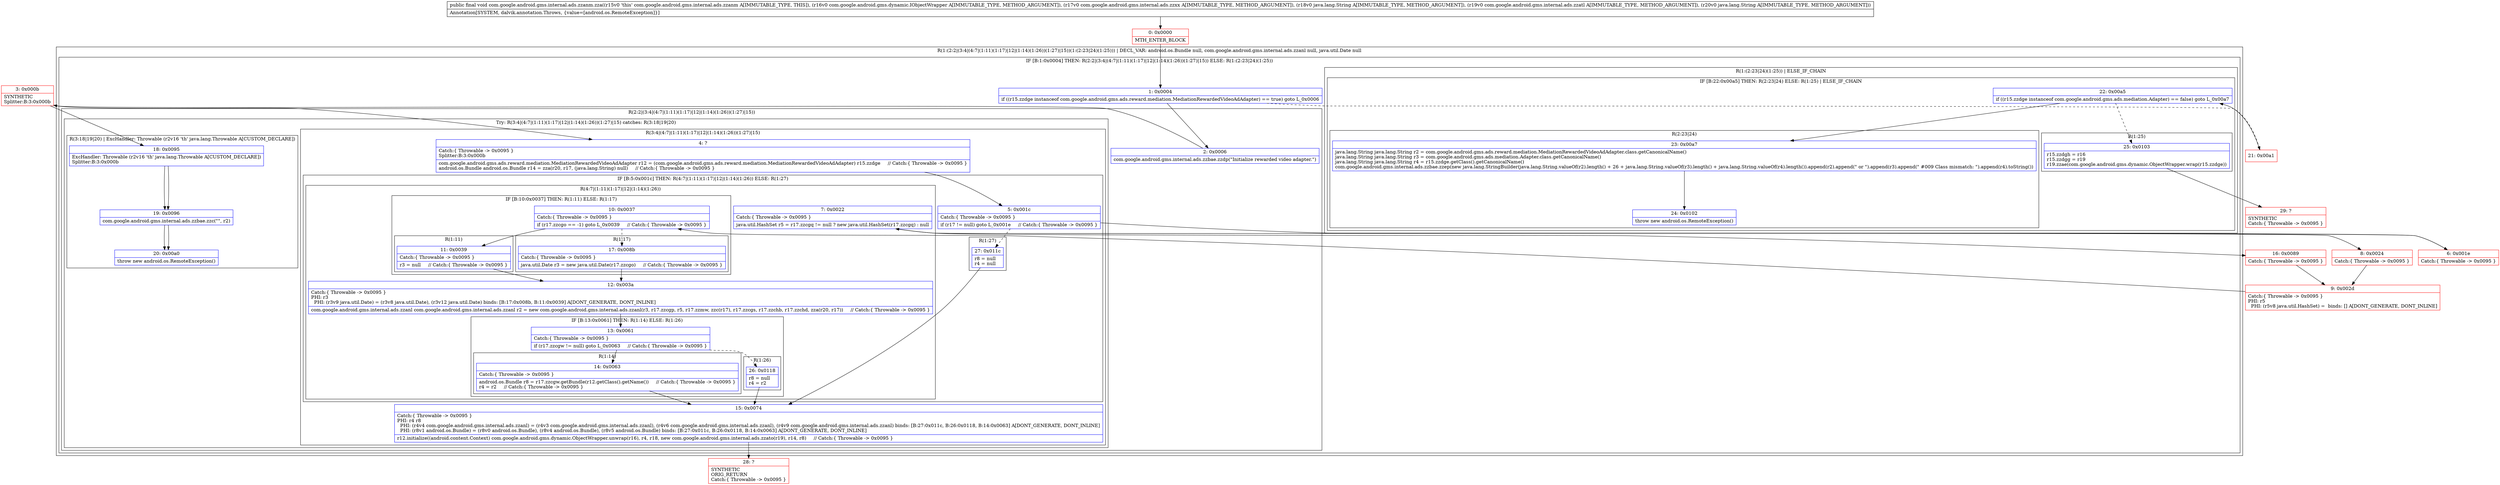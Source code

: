digraph "CFG forcom.google.android.gms.internal.ads.zzanm.zza(Lcom\/google\/android\/gms\/dynamic\/IObjectWrapper;Lcom\/google\/android\/gms\/internal\/ads\/zzxx;Ljava\/lang\/String;Lcom\/google\/android\/gms\/internal\/ads\/zzatl;Ljava\/lang\/String;)V" {
subgraph cluster_Region_845430376 {
label = "R(1:(2:2|(3:4|(4:7|(1:11)(1:17)|12|(1:14)(1:26))(1:27)|15))(1:(2:23|24)(1:25))) | DECL_VAR: android.os.Bundle null, com.google.android.gms.internal.ads.zzanl null, java.util.Date null\l";
node [shape=record,color=blue];
subgraph cluster_IfRegion_1446981162 {
label = "IF [B:1:0x0004] THEN: R(2:2|(3:4|(4:7|(1:11)(1:17)|12|(1:14)(1:26))(1:27)|15)) ELSE: R(1:(2:23|24)(1:25))";
node [shape=record,color=blue];
Node_1 [shape=record,label="{1\:\ 0x0004|if ((r15.zzdge instanceof com.google.android.gms.ads.reward.mediation.MediationRewardedVideoAdAdapter) == true) goto L_0x0006\l}"];
subgraph cluster_Region_1379083789 {
label = "R(2:2|(3:4|(4:7|(1:11)(1:17)|12|(1:14)(1:26))(1:27)|15))";
node [shape=record,color=blue];
Node_2 [shape=record,label="{2\:\ 0x0006|com.google.android.gms.internal.ads.zzbae.zzdp(\"Initialize rewarded video adapter.\")\l}"];
subgraph cluster_TryCatchRegion_1519245193 {
label = "Try: R(3:4|(4:7|(1:11)(1:17)|12|(1:14)(1:26))(1:27)|15) catches: R(3:18|19|20)";
node [shape=record,color=blue];
subgraph cluster_Region_2110349628 {
label = "R(3:4|(4:7|(1:11)(1:17)|12|(1:14)(1:26))(1:27)|15)";
node [shape=record,color=blue];
Node_4 [shape=record,label="{4\:\ ?|Catch:\{ Throwable \-\> 0x0095 \}\lSplitter:B:3:0x000b\l|com.google.android.gms.ads.reward.mediation.MediationRewardedVideoAdAdapter r12 = (com.google.android.gms.ads.reward.mediation.MediationRewardedVideoAdAdapter) r15.zzdge     \/\/ Catch:\{ Throwable \-\> 0x0095 \}\landroid.os.Bundle android.os.Bundle r14 = zza(r20, r17, (java.lang.String) null)     \/\/ Catch:\{ Throwable \-\> 0x0095 \}\l}"];
subgraph cluster_IfRegion_1233728974 {
label = "IF [B:5:0x001c] THEN: R(4:7|(1:11)(1:17)|12|(1:14)(1:26)) ELSE: R(1:27)";
node [shape=record,color=blue];
Node_5 [shape=record,label="{5\:\ 0x001c|Catch:\{ Throwable \-\> 0x0095 \}\l|if (r17 != null) goto L_0x001e     \/\/ Catch:\{ Throwable \-\> 0x0095 \}\l}"];
subgraph cluster_Region_1133868963 {
label = "R(4:7|(1:11)(1:17)|12|(1:14)(1:26))";
node [shape=record,color=blue];
Node_7 [shape=record,label="{7\:\ 0x0022|Catch:\{ Throwable \-\> 0x0095 \}\l|java.util.HashSet r5 = r17.zzcgq != null ? new java.util.HashSet(r17.zzcgq) : null\l}"];
subgraph cluster_IfRegion_1718099115 {
label = "IF [B:10:0x0037] THEN: R(1:11) ELSE: R(1:17)";
node [shape=record,color=blue];
Node_10 [shape=record,label="{10\:\ 0x0037|Catch:\{ Throwable \-\> 0x0095 \}\l|if (r17.zzcgo == \-1) goto L_0x0039     \/\/ Catch:\{ Throwable \-\> 0x0095 \}\l}"];
subgraph cluster_Region_1436222363 {
label = "R(1:11)";
node [shape=record,color=blue];
Node_11 [shape=record,label="{11\:\ 0x0039|Catch:\{ Throwable \-\> 0x0095 \}\l|r3 = null     \/\/ Catch:\{ Throwable \-\> 0x0095 \}\l}"];
}
subgraph cluster_Region_1549029758 {
label = "R(1:17)";
node [shape=record,color=blue];
Node_17 [shape=record,label="{17\:\ 0x008b|Catch:\{ Throwable \-\> 0x0095 \}\l|java.util.Date r3 = new java.util.Date(r17.zzcgo)     \/\/ Catch:\{ Throwable \-\> 0x0095 \}\l}"];
}
}
Node_12 [shape=record,label="{12\:\ 0x003a|Catch:\{ Throwable \-\> 0x0095 \}\lPHI: r3 \l  PHI: (r3v9 java.util.Date) = (r3v8 java.util.Date), (r3v12 java.util.Date) binds: [B:17:0x008b, B:11:0x0039] A[DONT_GENERATE, DONT_INLINE]\l|com.google.android.gms.internal.ads.zzanl com.google.android.gms.internal.ads.zzanl r2 = new com.google.android.gms.internal.ads.zzanl(r3, r17.zzcgp, r5, r17.zzmw, zzc(r17), r17.zzcgs, r17.zzchb, r17.zzchd, zza(r20, r17))     \/\/ Catch:\{ Throwable \-\> 0x0095 \}\l}"];
subgraph cluster_IfRegion_757095717 {
label = "IF [B:13:0x0061] THEN: R(1:14) ELSE: R(1:26)";
node [shape=record,color=blue];
Node_13 [shape=record,label="{13\:\ 0x0061|Catch:\{ Throwable \-\> 0x0095 \}\l|if (r17.zzcgw != null) goto L_0x0063     \/\/ Catch:\{ Throwable \-\> 0x0095 \}\l}"];
subgraph cluster_Region_2065471567 {
label = "R(1:14)";
node [shape=record,color=blue];
Node_14 [shape=record,label="{14\:\ 0x0063|Catch:\{ Throwable \-\> 0x0095 \}\l|android.os.Bundle r8 = r17.zzcgw.getBundle(r12.getClass().getName())     \/\/ Catch:\{ Throwable \-\> 0x0095 \}\lr4 = r2     \/\/ Catch:\{ Throwable \-\> 0x0095 \}\l}"];
}
subgraph cluster_Region_1969432754 {
label = "R(1:26)";
node [shape=record,color=blue];
Node_26 [shape=record,label="{26\:\ 0x0118|r8 = null\lr4 = r2\l}"];
}
}
}
subgraph cluster_Region_1169788896 {
label = "R(1:27)";
node [shape=record,color=blue];
Node_27 [shape=record,label="{27\:\ 0x011c|r8 = null\lr4 = null\l}"];
}
}
Node_15 [shape=record,label="{15\:\ 0x0074|Catch:\{ Throwable \-\> 0x0095 \}\lPHI: r4 r8 \l  PHI: (r4v4 com.google.android.gms.internal.ads.zzanl) = (r4v3 com.google.android.gms.internal.ads.zzanl), (r4v6 com.google.android.gms.internal.ads.zzanl), (r4v9 com.google.android.gms.internal.ads.zzanl) binds: [B:27:0x011c, B:26:0x0118, B:14:0x0063] A[DONT_GENERATE, DONT_INLINE]\l  PHI: (r8v1 android.os.Bundle) = (r8v0 android.os.Bundle), (r8v4 android.os.Bundle), (r8v5 android.os.Bundle) binds: [B:27:0x011c, B:26:0x0118, B:14:0x0063] A[DONT_GENERATE, DONT_INLINE]\l|r12.initialize((android.content.Context) com.google.android.gms.dynamic.ObjectWrapper.unwrap(r16), r4, r18, new com.google.android.gms.internal.ads.zzato(r19), r14, r8)     \/\/ Catch:\{ Throwable \-\> 0x0095 \}\l}"];
}
subgraph cluster_Region_421918359 {
label = "R(3:18|19|20) | ExcHandler: Throwable (r2v16 'th' java.lang.Throwable A[CUSTOM_DECLARE])\l";
node [shape=record,color=blue];
Node_18 [shape=record,label="{18\:\ 0x0095|ExcHandler: Throwable (r2v16 'th' java.lang.Throwable A[CUSTOM_DECLARE])\lSplitter:B:3:0x000b\l}"];
Node_19 [shape=record,label="{19\:\ 0x0096|com.google.android.gms.internal.ads.zzbae.zzc(\"\", r2)\l}"];
Node_20 [shape=record,label="{20\:\ 0x00a0|throw new android.os.RemoteException()\l}"];
}
}
}
subgraph cluster_Region_427988792 {
label = "R(1:(2:23|24)(1:25)) | ELSE_IF_CHAIN\l";
node [shape=record,color=blue];
subgraph cluster_IfRegion_1059671527 {
label = "IF [B:22:0x00a5] THEN: R(2:23|24) ELSE: R(1:25) | ELSE_IF_CHAIN\l";
node [shape=record,color=blue];
Node_22 [shape=record,label="{22\:\ 0x00a5|if ((r15.zzdge instanceof com.google.android.gms.ads.mediation.Adapter) == false) goto L_0x00a7\l}"];
subgraph cluster_Region_239588784 {
label = "R(2:23|24)";
node [shape=record,color=blue];
Node_23 [shape=record,label="{23\:\ 0x00a7|java.lang.String java.lang.String r2 = com.google.android.gms.ads.reward.mediation.MediationRewardedVideoAdAdapter.class.getCanonicalName()\ljava.lang.String java.lang.String r3 = com.google.android.gms.ads.mediation.Adapter.class.getCanonicalName()\ljava.lang.String java.lang.String r4 = r15.zzdge.getClass().getCanonicalName()\lcom.google.android.gms.internal.ads.zzbae.zzep(new java.lang.StringBuilder(java.lang.String.valueOf(r2).length() + 26 + java.lang.String.valueOf(r3).length() + java.lang.String.valueOf(r4).length()).append(r2).append(\" or \").append(r3).append(\" #009 Class mismatch: \").append(r4).toString())\l}"];
Node_24 [shape=record,label="{24\:\ 0x0102|throw new android.os.RemoteException()\l}"];
}
subgraph cluster_Region_282060370 {
label = "R(1:25)";
node [shape=record,color=blue];
Node_25 [shape=record,label="{25\:\ 0x0103|r15.zzdgh = r16\lr15.zzdgg = r19\lr19.zzae(com.google.android.gms.dynamic.ObjectWrapper.wrap(r15.zzdge))\l}"];
}
}
}
}
}
subgraph cluster_Region_421918359 {
label = "R(3:18|19|20) | ExcHandler: Throwable (r2v16 'th' java.lang.Throwable A[CUSTOM_DECLARE])\l";
node [shape=record,color=blue];
Node_18 [shape=record,label="{18\:\ 0x0095|ExcHandler: Throwable (r2v16 'th' java.lang.Throwable A[CUSTOM_DECLARE])\lSplitter:B:3:0x000b\l}"];
Node_19 [shape=record,label="{19\:\ 0x0096|com.google.android.gms.internal.ads.zzbae.zzc(\"\", r2)\l}"];
Node_20 [shape=record,label="{20\:\ 0x00a0|throw new android.os.RemoteException()\l}"];
}
Node_0 [shape=record,color=red,label="{0\:\ 0x0000|MTH_ENTER_BLOCK\l}"];
Node_3 [shape=record,color=red,label="{3\:\ 0x000b|SYNTHETIC\lSplitter:B:3:0x000b\l}"];
Node_6 [shape=record,color=red,label="{6\:\ 0x001e|Catch:\{ Throwable \-\> 0x0095 \}\l}"];
Node_8 [shape=record,color=red,label="{8\:\ 0x0024|Catch:\{ Throwable \-\> 0x0095 \}\l}"];
Node_9 [shape=record,color=red,label="{9\:\ 0x002d|Catch:\{ Throwable \-\> 0x0095 \}\lPHI: r5 \l  PHI: (r5v8 java.util.HashSet) =  binds: [] A[DONT_GENERATE, DONT_INLINE]\l}"];
Node_16 [shape=record,color=red,label="{16\:\ 0x0089|Catch:\{ Throwable \-\> 0x0095 \}\l}"];
Node_21 [shape=record,color=red,label="{21\:\ 0x00a1}"];
Node_28 [shape=record,color=red,label="{28\:\ ?|SYNTHETIC\lORIG_RETURN\lCatch:\{ Throwable \-\> 0x0095 \}\l}"];
Node_29 [shape=record,color=red,label="{29\:\ ?|SYNTHETIC\lCatch:\{ Throwable \-\> 0x0095 \}\l}"];
MethodNode[shape=record,label="{public final void com.google.android.gms.internal.ads.zzanm.zza((r15v0 'this' com.google.android.gms.internal.ads.zzanm A[IMMUTABLE_TYPE, THIS]), (r16v0 com.google.android.gms.dynamic.IObjectWrapper A[IMMUTABLE_TYPE, METHOD_ARGUMENT]), (r17v0 com.google.android.gms.internal.ads.zzxx A[IMMUTABLE_TYPE, METHOD_ARGUMENT]), (r18v0 java.lang.String A[IMMUTABLE_TYPE, METHOD_ARGUMENT]), (r19v0 com.google.android.gms.internal.ads.zzatl A[IMMUTABLE_TYPE, METHOD_ARGUMENT]), (r20v0 java.lang.String A[IMMUTABLE_TYPE, METHOD_ARGUMENT]))  | Annotation[SYSTEM, dalvik.annotation.Throws, \{value=[android.os.RemoteException]\}]\l}"];
MethodNode -> Node_0;
Node_1 -> Node_2;
Node_1 -> Node_21[style=dashed];
Node_2 -> Node_3;
Node_4 -> Node_5;
Node_5 -> Node_6;
Node_5 -> Node_27[style=dashed];
Node_7 -> Node_8;
Node_7 -> Node_16;
Node_10 -> Node_11;
Node_10 -> Node_17[style=dashed];
Node_11 -> Node_12;
Node_17 -> Node_12;
Node_12 -> Node_13;
Node_13 -> Node_14;
Node_13 -> Node_26[style=dashed];
Node_14 -> Node_15;
Node_26 -> Node_15;
Node_27 -> Node_15;
Node_15 -> Node_28;
Node_18 -> Node_19;
Node_19 -> Node_20;
Node_22 -> Node_23;
Node_22 -> Node_25[style=dashed];
Node_23 -> Node_24;
Node_25 -> Node_29;
Node_18 -> Node_19;
Node_19 -> Node_20;
Node_0 -> Node_1;
Node_3 -> Node_4;
Node_3 -> Node_18;
Node_6 -> Node_7;
Node_8 -> Node_9;
Node_9 -> Node_10;
Node_16 -> Node_9;
Node_21 -> Node_22;
}

